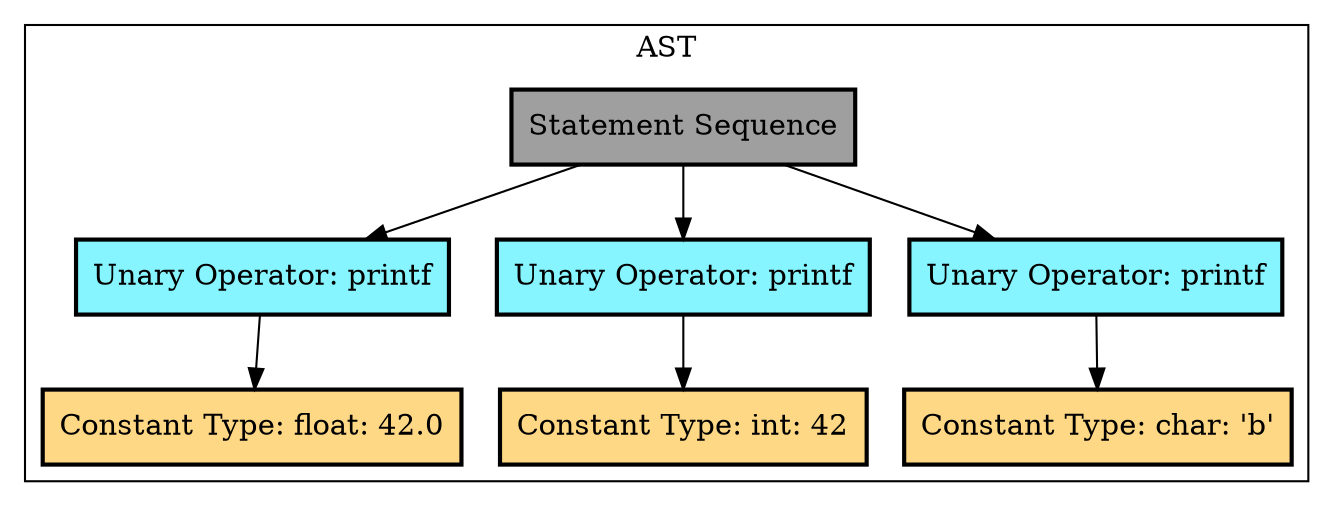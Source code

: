 Digraph G { 
subgraph cluster_1 {
node [style=filled, shape=rectangle, penwidth=2];
T[label="Statement Sequence", fillcolor="#9f9f9f"] 
N0T[label="Unary Operator: printf", fillcolor="#87f5ff"] 
N0N0T[label="Constant Type: float: 42.0", fillcolor="#FFD885"] 
N1T[label="Unary Operator: printf", fillcolor="#87f5ff"] 
N0N1T[label="Constant Type: int: 42", fillcolor="#FFD885"] 
N2T[label="Unary Operator: printf", fillcolor="#87f5ff"] 
N0N2T[label="Constant Type: char: 'b'", fillcolor="#FFD885"] 
T -> N0T
N0T -> N0N0T
T -> N1T
N1T -> N0N1T
T -> N2T
N2T -> N0N2T
label = "AST";
}
}